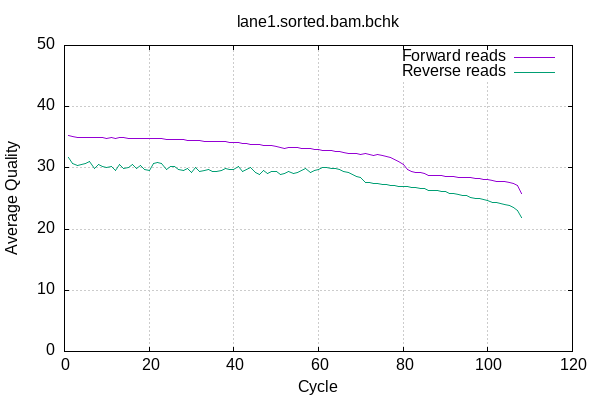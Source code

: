 
            set terminal png size 600,400 truecolor
            set output "data/lane1-plots/quals.png"
            set grid xtics ytics y2tics back lc rgb "#cccccc"
            set ylabel "Average Quality"
            set xlabel "Cycle"
            set yrange [0:50]
            set title "lane1.sorted.bam.bchk" noenhanced
            plot '-' using 1:2 with lines title 'Forward reads' , '-' using 1:2 with lines title 'Reverse reads'
        1	35.26
2	35.11
3	35.03
4	34.94
5	34.96
6	35.00
7	34.89
8	34.94
9	34.97
10	34.86
11	34.95
12	34.85
13	34.95
14	34.89
15	34.79
16	34.88
17	34.87
18	34.85
19	34.86
20	34.78
21	34.75
22	34.82
23	34.74
24	34.69
25	34.69
26	34.65
27	34.61
28	34.59
29	34.52
30	34.49
31	34.48
32	34.46
33	34.37
34	34.32
35	34.30
36	34.29
37	34.28
38	34.24
39	34.17
40	34.13
41	34.07
42	34.00
43	33.99
44	33.87
45	33.89
46	33.81
47	33.69
48	33.69
49	33.63
50	33.54
51	33.32
52	33.14
53	33.32
54	33.28
55	33.28
56	33.19
57	33.20
58	33.14
59	33.03
60	33.03
61	32.83
62	32.84
63	32.79
64	32.65
65	32.73
66	32.58
67	32.32
68	32.41
69	32.31
70	32.14
71	32.36
72	32.26
73	32.05
74	32.11
75	32.06
76	31.91
77	31.73
78	31.45
79	31.03
80	30.63
81	29.66
82	29.39
83	29.29
84	29.19
85	29.11
86	28.80
87	28.76
88	28.73
89	28.69
90	28.60
91	28.60
92	28.57
93	28.50
94	28.44
95	28.43
96	28.36
97	28.29
98	28.22
99	28.14
100	28.04
101	27.90
102	27.82
103	27.76
104	27.72
105	27.63
106	27.40
107	27.19
108	25.81
end
1	31.75
2	30.77
3	30.44
4	30.57
5	30.70
6	30.97
7	29.93
8	30.62
9	30.17
10	30.13
11	30.19
12	29.64
13	30.58
14	29.83
15	30.11
16	30.62
17	29.84
18	30.45
19	29.81
20	29.58
21	30.71
22	30.86
23	30.78
24	29.68
25	30.18
26	30.25
27	29.74
28	29.65
29	29.98
30	29.29
31	30.11
32	29.44
33	29.53
34	29.70
35	29.44
36	29.44
37	29.65
38	29.98
39	29.79
40	29.82
41	30.15
42	29.37
43	29.80
44	30.08
45	29.18
46	28.95
47	29.54
48	29.08
49	29.47
50	29.34
51	28.98
52	29.04
53	29.34
54	29.09
55	29.28
56	29.63
57	29.85
58	29.20
59	29.63
60	29.75
61	30.05
62	30.04
63	29.95
64	29.88
65	29.69
66	29.41
67	29.19
68	28.95
69	28.63
70	28.45
71	27.66
72	27.56
73	27.47
74	27.39
75	27.32
76	27.23
77	27.17
78	27.11
79	27.03
80	27.01
81	26.88
82	26.84
83	26.74
84	26.69
85	26.63
86	26.38
87	26.34
88	26.26
89	26.16
90	26.08
91	25.88
92	25.76
93	25.67
94	25.53
95	25.42
96	25.12
97	25.01
98	24.92
99	24.82
100	24.70
101	24.40
102	24.32
103	24.20
104	23.96
105	23.85
106	23.45
107	23.05
108	21.87
end

